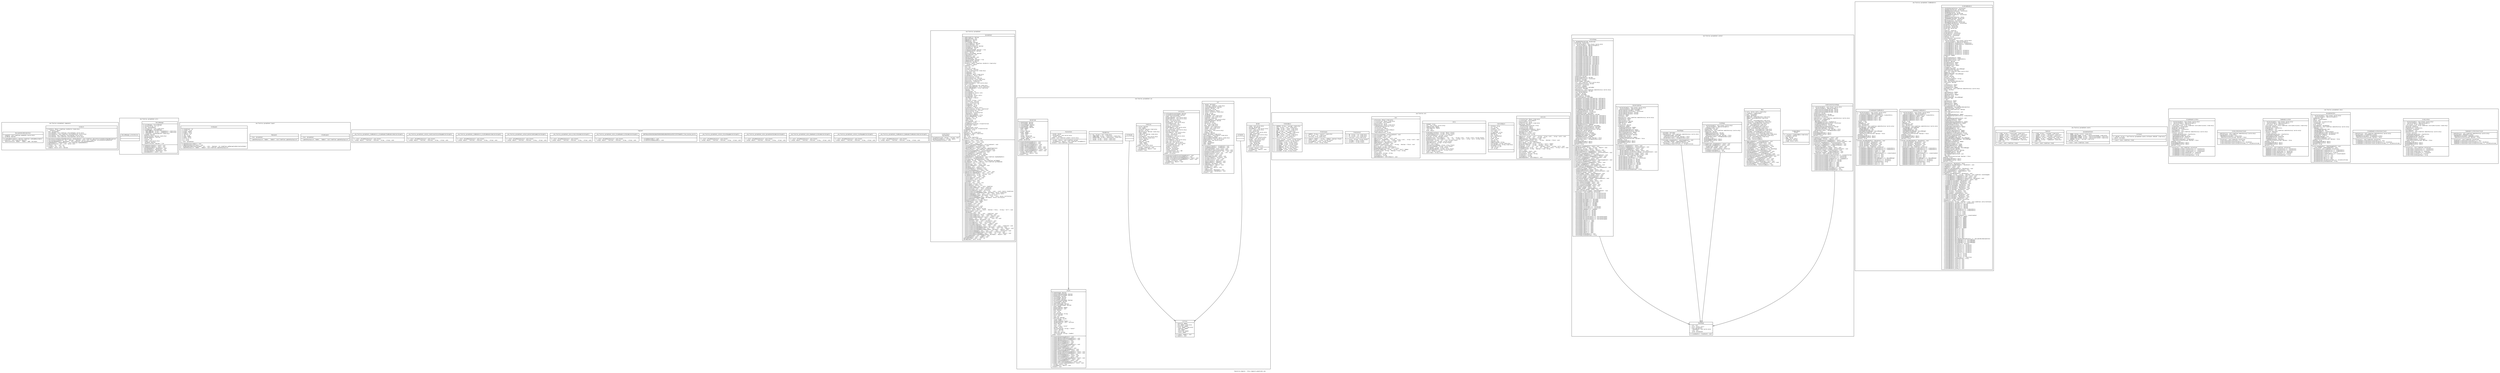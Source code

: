 digraph G {
  fontname="Bitstream Vera Sans Mono";  
  fontsize=8;  
  ranksep=2;  
  ratio=auto;  
  graph[  
    rankdir= "TB",    
    splines= true,    
    overlap= false    
  ];  
  node[  
    fontname="Bitstream Vera Sans Mono",    
    fontsize=8,    
    shape="record"    
  ];  
  edge[  
    fontname="Bitstream Vera Sans Mono",    
    fontsize=8,    
    arrowhead="empty"    
  ];  
  subgraph clusterP0{  
    42 [label="{GridList|# skinParts: Object \{redefines skinParts\} \{read-only\}\l$ - _skinParts: Object\l+ host: Spreadsheet\l+ selectedIndex: void \{redefines selectedIndex\} \{write-only\}\l+ selectedIndices: void \{redefines selectedIndices\} \{write-only\}\l+ selectedItem: void \{redefines selectedItem\} \{write-only\}\l+ selectedItems: void \{redefines selectedItems\} \{write-only\}\l|# adjustSelectionAndCaretUponNavigation(: KeyboardEvent): void \{redefines adjustSelectionAndCaretUponNavigation\}\l# calculateSelectedIndices(: int, : Boolean, : Boolean): Vector.\<int\> \{redefines calculateSelectedIndices\}\l# item_mouseDownHandler(: MouseEvent): void \{redefines item_mouseDownHandler\}\l# keyDownHandler(: KeyboardEvent): void \{redefines keyDownHandler\}\l# populateInterval(: int, : int): Vector.\<int\>\l# sortAsc(: int, : int): int\l# sortDesc(: int, : int): int\l- isEmpty(: Vector.\<int\>): Boolean\l}"];    
    19 [label="{ResizableRichEditableText|+ maxWidth: void \{redefines maxWidth\} \{write-only\}\l+ wordWrap: Boolean\l|# canSkipMeasurement(): Boolean \{redefines canSkipMeasurement\}\l# measure(): void \{redefines measure\}\l- measureTextSize(: Number, : Number = NaN): Rectangle\l}"];    
    label="com.flextras.spreadsheet.components";    
  }  
  subgraph clusterP1{  
    55 [label="{ResizeManager|# cursorManager: ICursorManager\l# resizeCursorID: int = 0\l# root: DisplayObject\l# stretchCursor: Class \{read-only\}\l# systemManager: ISystemManager\l$ + HIDE_HANDLERS: String = \"hideHandlers\" \{read-only\}\l$ + SHOW_HANDLERS: String = \"showHandlers\" \{read-only\}\l$ + dispatcher: EventDispatcher \{read-only\}\l+ autoHide: Boolean\l+ handlersVisible: Boolean \{read-only\}\l+ mouseMoveHandler: Function\l+ offset: Point\l+ rotation: int\l+ target: void \{write-only\}\l- _autoHide: Boolean\l- _handlersVisible: Boolean = true\l|# hideHandlersHandler(: Event): void\l# showHandlersHandler(: Event): void\l+ mouseDownHandler(: MouseEvent): void\l+ mouseOutHandler(: MouseEvent): void\l+ mouseOverHandler(: MouseEvent): void\l+ mouseUpHandler(: Event): void\l}"];    
    36 [label="{ResizeManager_stretchCursor||}"];    
    label="com.flextras.spreadsheet.utils";    
  }  
  subgraph clusterP2{  
    57 [label="{ColumnLayout|+ host: Spreadsheet\l|+ updateDisplayList(: Number, : Number): void \{redefines updateDisplayList\}\l}"];    
    35 [label="{RowLayout|+ host: Spreadsheet\l|+ updateDisplayList(: Number, : Number): void \{redefines updateDisplayList\}\l}"];    
    26 [label="{GridLayout|# columnCount: int\l# columns: Array\l# height: Number\l# heights: Array\l# rowCount: int\l# rows: Array\l# width: Number\l# widths: Array\l# xs: Array\l# ys: Array\l+ host: Spreadsheet\l|# updateDisplayListReal(): void\l# updateDisplayListVirtual(): void\l+ getNavigationDestinationIndex(: int, : uint, : Boolean): int \{redefines getNavigationDestinationIndex\}\l+ updateDisplayList(: Number, : Number): void \{redefines updateDisplayList\}\l}"];    
    label="com.flextras.spreadsheet.layout";    
  }  
  subgraph clusterP3{  
    46 [label="{_com_flextras_spreadsheet_itemRenderers_RowHeaderItemRendererWatcherSetupUtil||$ + init(: IFlexModuleFactory): void \{final\}\l+ setup(: Object, : Function, : Function, : Array, : Array): void\l}"];    
    34 [label="{_com_flextras_spreadsheet_context_SizePopupWatcherSetupUtil||$ + init(: IFlexModuleFactory): void \{final\}\l+ setup(: Object, : Function, : Function, : Array, : Array): void\l}"];    
    28 [label="{_com_flextras_spreadsheet_skins_RowHeaderListSkinWatcherSetupUtil||$ + init(: IFlexModuleFactory): void \{final\}\l+ setup(: Object, : Function, : Function, : Array, : Array): void\l}"];    
    23 [label="{_com_flextras_spreadsheet_skins_SpreadsheetSkinWatcherSetupUtil||$ + init(: IFlexModuleFactory): void \{final\}\l+ setup(: Object, : Function, : Function, : Array, : Array): void\l}"];    
    18 [label="{_com_flextras_spreadsheet_context_StylesPopupWatcherSetupUtil||$ + init(: IFlexModuleFactory): void \{final\}\l+ setup(: Object, : Function, : Function, : Array, : Array): void\l}"];    
    17 [label="{_884f96a2e2963b19bcb8adfb49d5d30d81e0bb450918ce0f83715f0ff8a60d74_flash_display_Sprite||+ allowDomainInRSL(): void\l+ allowInsecureDomainInRSL(): void\l}"];    
    13 [label="{_com_flextras_spreadsheet_skins_ColumnHeaderListSkinWatcherSetupUtil||$ + init(: IFlexModuleFactory): void \{final\}\l+ setup(: Object, : Function, : Function, : Array, : Array): void\l}"];    
    12 [label="{_com_flextras_spreadsheet_skins_GridListSkinWatcherSetupUtil||$ + init(: IFlexModuleFactory): void \{final\}\l+ setup(: Object, : Function, : Function, : Array, : Array): void\l}"];    
    11 [label="{_com_flextras_spreadsheet_context_BorderSideViewWatcherSetupUtil||$ + init(: IFlexModuleFactory): void \{final\}\l+ setup(: Object, : Function, : Function, : Array, : Array): void\l}"];    
    9 [label="{_com_flextras_spreadsheet_itemRenderers_GridItemRendererWatcherSetupUtil||$ + init(: IFlexModuleFactory): void \{final\}\l+ setup(: Object, : Function, : Function, : Array, : Array): void\l}"];    
    8 [label="{_com_flextras_spreadsheet_context_ConditionalStylesPopupWatcherSetupUtil||$ + init(: IFlexModuleFactory): void \{final\}\l+ setup(: Object, : Function, : Function, : Array, : Array): void\l}"];    
    5 [label="{_com_flextras_spreadsheet_itemRenderers_ColumnHeaderItemRendererWatcherSetupUtil||$ + init(: IFlexModuleFactory): void \{final\}\l+ setup(: Object, : Function, : Function, : Array, : Array): void\l}"];    
    label="TopLevel";    
  }  
  subgraph clusterP4{  
    44 [label="{Spreadsheet|# addColumnDirty: Boolean\l# addColumnIndex: uint\l# addRowDirty: Boolean\l# addRowIndex: uint\l# cellsChanged: Boolean\l# clearColumnDirty: Boolean\l# clearColumnIndex: uint\l# clearExpressionsDirty: Boolean\l# clearRowDirty: Boolean\l# clearRowIndex: uint\l# columnCountChanged: Boolean = true\l# columnRemovedirty: Boolean\l# doSort: Boolean\l# expressionsChanged: Boolean\l# oldColumnCount: uint\l# oldRowCount: uint\l# removeColumnIndex: uint\l# removeRowIndex: uint\l# rowCountChanged: Boolean = true\l# rowRemovedirty: Boolean\l# shiftActive: Boolean\l# skinParts: Object \{redefines skinParts\} \{read-only\}\l$ - _skinParts: Object\l$ idCounter: uint\l+ calc: Calc\l+ cellField: String\l+ cellFunction: Function\l+ cells: ArrayCollection \{read-only\}\l+ columnCount: uint\l+ columnHeader: List\l+ ctrlObjects: Object \{read-only\}\l+ disabledCells: Vector.\<Cell\>\l+ expressionField: String\l+ expressionFunction: Function\l+ expressionTree: Array \{read-only\}\l+ expressions: ArrayCollection\l+ globalStyles: CellStyles\l+ globalStylesObject: void \{write-only\}\l+ grid: GridList\l+ id: String \{redefines id\} \{read-only\}\l+ preferredColumnWidths: Array \{read-only\}\l+ preferredRowHeights: Array \{read-only\}\l+ rowCount: uint\l+ rowHeader: List\l+ selectedIndex: int\l+ selectedIndices: Vector.\<int\>\l+ selectedItem: Cell\l+ selectedItems: Vector.\<Cell\>\l+ startRowIndex: uint\l- _3181382grid: GridList\l- _calc: Calc\l- _cellField: String = \"cell\"\l- _cellFunction: Function\l- _cells: ArrayCollection\l- _columnCount: uint = 10\l- _columnWidths: Array\l- _ctrlObjects: Object\l- _disabledCells: Vector.\<Cell\>\l- _expressionField: String = \"expression\"\l- _expressionFunction: Function\l- _expressionTree: Array\l- _expressions: ArrayCollection\l- _indexedCells: Object\l- _preferredColumnWidths: Array\l- _preferredRowHeights: Array\l- _rowCount: uint = 10\l- _rowHeights: Array\l- _spans: Array\l- _startRowIndex: uint = 1\l- _uniqueCells: Array\l- columnWidthsCollection: ArrayCollection\l- elementIndex: Object\l- ids: Array\l- oldExpressions: Array\l- rowHeightsCollection: ArrayCollection\lcolumnWidths: Array\lcolumns: Array\lglobalCell: Cell \{read-only\}\lindexedCells: Object \{read-only\}\lrowHeights: Array\lrows: Array\lspans: Array \{read-only\}\luniqueCells: Array \{read-only\}\l|# addCell(: uint, : uint): void\l# addColumn(: uint, : uint): void\l# addRow(: uint, : uint): void\l# cells_collectionChangeHandler(: CollectionEvent): void\l# clearColumnHandler(: ColumnEvent): void\l# clearRowHandler(: RowEvent): void\l# commitProperties(): void \{redefines commitProperties\}\l# createChildren(): void \{redefines createChildren\}\l# expressionsChangeHandler(: CollectionEvent): void\l# insertColumnHandler(: ColumnEvent): void\l# insertRowHandler(: RowEvent): void\l# isColumnIndexInvalid(: uint): Boolean\l# isRowIndexInvalid(: uint): Boolean\l# keyDownHandler(: KeyboardEvent): void \{redefines keyDownHandler\}\l# onCalcError(: SpreadsheetEvent): void\l# onCalcWarning(: SpreadsheetEvent): void\l# partAdded(: String, : Object): void \{redefines partAdded\}\l# partRemoved(: String, : Object): void \{redefines partRemoved\}\l# removeCell(: uint, : uint): void\l# removeColumn(: uint, : uint): void\l# removeColumnHandler(: ColumnEvent): void\l# removeRow(: uint, : uint): void\l# removeRowHandler(: RowEvent): void\l# resizeCellHandler(: CellEvent): void\l# selectionChangedHandler(: Event): void\l# updatePreferredColumnWidths(: uint, : int): void\l# updatePreferredRowHeights(: uint, : int): void\l+ assignExpression(: String, : String): void\l+ assignExpressions(: Array): void\l+ clearCellAt(: uint, : uint): void\l+ clearCellByPoint(: Point): void\l+ clearColumnAt(: uint): void\l+ clearExpressions(): void\l+ clearRowAt(: uint): void\l+ getCellAt(: uint, : uint): Cell\l+ getCellById(: String): Cell\l+ getCellByPoint(: Point): Cell\l+ getCellConditionAt(: uint, : uint): Condition\l+ getCellConditionByPoint(: Point): Condition\l+ getCellStylesAt(: uint, : uint): CellStyles\l+ getCellStylesByPoint(: Point): CellStyles\l+ getCellsConditionsInRangeAt(: uint, : uint, : uint, : uint): Vector.\<Condition\>\l+ getCellsConditionsInRangeByRectange(: Rectangle): Vector.\<Condition\>\l+ getCellsInRangeAt(: uint, : uint, : uint, : uint): Vector.\<Cell\>\l+ getCellsInRangeByRectange(: Rectangle): Vector.\<Cell\>\l+ getCellsStylesInRangeAt(: uint, : uint, : uint, : uint): Vector.\<CellStyles\>\l+ getCellsStylesInRangeByRectange(: Rectangle): Vector.\<CellStyles\>\l+ getColumnWidthAt(: uint): Number\l+ getExpressionObject(: String): Object\l+ getRowHeightAt(: uint): Number\l+ insertColumnAt(: uint): void\l+ insertRowAt(: uint): void\l+ invalidateCells(): void\l+ invalidateExpressions(): void\l+ itemToCell(: Object): String\l+ itemToExpression(: Object): String\l+ moveCells(: Vector.\<Cell\>, : Point, : Boolean = false, : String = \"all\"): void\l+ removeColumnAt(: uint): void\l+ removeRowAt(: uint): void\l+ setCellConditionAt(: uint, : uint, : Condition): void\l+ setCellConditionByPoint(: Point, : Condition): void\l+ setCellConditionObjectAt(: uint, : uint, : Object): void\l+ setCellConditionObjectByPoint(: Point, : Object): void\l+ setCellSpanAt(: uint, : uint, : uint = 0, : uint = 0): void\l+ setCellSpanByRectangle(: Rectangle): void\l+ setCellStylesAt(: uint, : uint, : CellStyles): void\l+ setCellStylesByPoint(: Point, : CellStyles): void\l+ setCellStylesObjectAt(: uint, : uint, : Object): void\l+ setCellStylesObjectByPoint(: Point, : Object): void\l+ setCellsConditionsInRangeAt(: uint, : uint, : uint, : uint, : Condition): void\l+ setCellsConditionsInRangeByRectangle(: Rectangle, : Condition): void\l+ setCellsConditionsInRangeObjectAt(: uint, : uint, : int, : int, : Object): void\l+ setCellsConditionsInRangeObjectByRectangle(: Rectangle, : Object): void\l+ setCellsStylesInRangeAt(: uint, : uint, : uint, : uint, : CellStyles): void\l+ setCellsStylesInRangeByRectangle(: Rectangle, : CellStyles): void\l+ setCellsStylesObjectInRangeAt(: uint, : uint, : int, : int, : Object): void\l+ setCellsStylesObjectInRangeByRectangle(: Rectangle, : Object): void\l+ setColumnWidthAt(: uint, : Number): void\l+ setRowHeightAt(: uint, : Number): void\lgetElementIndex(: uint, : int): int\lgetIdByIndex(: uint): String\l}"];    
    0 [label="{\<\<interface\>\>\nISpreadsheet|assignExpression(: String, : String): void\lgetExpressionObject(: String): Object\linvalidateExpressions(): void\l}"];    
    label="com.flextras.spreadsheet";    
  }  
  subgraph clusterP5{  
    54 [label="{Border|+ alpha: void \{write-only\}\l+ bottom: BorderSide\l+ bottomObject: void \{write-only\}\l+ color: void \{write-only\}\l+ left: BorderSide\l+ leftObject: void \{write-only\}\l+ right: BorderSide\l+ rightObject: void \{write-only\}\l+ top: BorderSide\l+ topObject: void \{write-only\}\l+ visible: void \{write-only\}\l+ weight: void \{write-only\}\l- _bottom: BorderSide\l- _left: BorderSide\l- _right: BorderSide\l- _top: BorderSide\lglobal: void \{write-only\}\l|+ assign(: Border): void\l+ assignObject(: Object): void\lrelease(): void\l}"];    
    41 [label="{CellHeight||}"];    
    39 [label="{Cell|# _bounds: Rectangle\l# _condition: Condition \{read-only\}\l# _contextMenuEnabled: Boolean\l# _enabled: Boolean = true\l# _expression: String\l# _expressionObject: Object\l# _styles: CellStyles \{read-only\}\l# _value: String\l# _wordWrap: Boolean\l+ columnIndex: uint \{read-only\}\l+ columnSpan: uint \{read-only\}\l+ condition: Condition\l+ conditionObject: void \{write-only\}\l+ contextMenuEnabled: Boolean\l+ enabled: Boolean\l+ expression: String\l+ id: String \{read-only\}\l+ menu: Menu \{read-only\}\l+ rowIndex: uint \{read-only\}\l+ rowSpan: uint \{read-only\}\l+ styles: CellStyles\l+ stylesObject: void \{write-only\}\l+ value: String\l+ wordWrap: Boolean\lbounds: Rectangle \{read-only\}\lcontrolObject: ControlObject \{read-only\}\lexpressionObject: Object\lexpressionObjectByOldID: Object \{read-only\}\lglobalCondition: void \{write-only\}\lglobalStyles: void \{write-only\}\lheight: Number\lowner: Spreadsheet\lwidth: Number\l|# columnInsertHandler(: ColumnEvent): void\l# columnRemoveHandler(: ColumnEvent): void\l# conditionChanged(: Event = null): void\l# controlObject_expressionChanged(: Event): void\l# moveExpressionHorizontally(: int, : int): void\l# moveExpressionVertically(: int, : int): void\l# moveHorizontally(: uint): void\l# moveVertically(: uint): void\l# removeTemporaryOldID(: Event): void\l# resizeCellHandler(: CellEvent): void\l# resizeHorizontally(: uint): void\l# resizeVertically(: uint): void\l# rowInsertHandler(: RowEvent): void\l# rowRemoveHandler(: RowEvent): void\l# setBounds(: Rectangle): void\l# setBoundsObject(: Object): void\l+ assign(: Cell): void\l+ assignObject(: Object): void\l+ clear(): void\l+ readExternal(: IDataInput): void\l+ writeExternal(: IDataOutput): void\lrelease(): void\l}"];    
    38 [label="{CellStyles|# cellGradientLevelChanged: Boolean\l# rollOutDurationChanged: Boolean\l+ alpha: void \{write-only\}\l+ backgroundAlpha: void \{write-only\}\l+ backgroundColor: void \{write-only\}\l+ bold: void \{write-only\}\l+ border: void \{write-only\}\l+ borderObject: void \{write-only\}\l+ cellGradientLevel: int\l+ color: void \{write-only\}\l+ disabled: StylesState\l+ disabledObject: void \{write-only\}\l+ font: void \{write-only\}\l+ horizontalAlign: void \{write-only\}\l+ hovered: StylesState\l+ hoveredObject: void \{write-only\}\l+ italic: void \{write-only\}\l+ normal: StylesState\l+ normalObject: void \{write-only\}\l+ rollOutDuration: int\l+ selected: StylesState\l+ selectedObject: void \{write-only\}\l+ size: void \{write-only\}\l+ underline: void \{write-only\}\l+ verticalAlign: void \{write-only\}\l- _cellGradientLevel: int = 50\l- _disabled: StylesState\l- _global: CellStyles\l- _hovered: StylesState\l- _normal: StylesState\l- _rollOutDuration: int = 500\l- _selected: StylesState\lglobal: CellStyles\l|# dispatchCellGradientLevelChangedEvent(): void\l# dispatchRollOutDurationChangedEvent(): void\l# global_cellGradientLevelChangedHandler(: Event): void\l# global_rollOutDurationChangedHandler(: Event): void\l+ assign(: CellStyles): void\l+ assignObject(: Object): void\lrelease(): void\l}"];    
    33 [label="{Condition|+ active: Boolean\l+ left: Number\l+ leftValid: Boolean \{read-only\}\l+ operator: String\l+ operatorValid: Boolean \{read-only\}\l+ right: Number\l+ rightValid: Boolean \{read-only\}\l+ styles: Styles\l+ stylesObject: void \{write-only\}\l+ valid: Boolean \{read-only\}\l- _active: Boolean\l- _left: Number\l- _operator: String\l- _right: Number\l- _styles: Styles\lglobal: void \{write-only\}\l|+ assign(: Condition): void\l+ assignObject(: Object): void\lrelease(): void\l}"];    
    32 [label="{StylesState|+ border: Border\l+ borderObject: void \{write-only\}\l- _border: Border\lglobal: void \{redefines global\} \{write-only\}\l|+ assign(: Styles): void \{redefines assign\}\l+ assignObject(: Object): void \{redefines assignObject\}\lrelease(): void \{redefines release\}\l}"];    
    31 [label="{Styles|# alphaChanged: Boolean\l# backgroundAlphaChanged: Boolean\l# backgroundColorChanged: Boolean\l# boldChanged: Boolean\l# colorChanged: Boolean\l# fontChanged: Boolean\l# horizontalAlignChanged: Boolean\l# italicChanged: Boolean\l# sizeChanged: Boolean\l# underlineChanged: Boolean\l# verticalAlignChanged: Boolean\l+ alpha: Number\l+ backgroundAlpha: Number\l+ backgroundColor: uint\l+ bold: Boolean\l+ color: uint\l+ font: String\l+ horizontalAlign: String\l+ italic: Boolean\l+ size: uint\l+ underline: Boolean\l+ verticalAlign: String\l- _alpha: Number = 1\l- _backgroundAlpha: Number = 1\l- _backgroundColor: uint = 16777215\l- _bold: Boolean\l- _color: uint\l- _font: String = \"arial\"\l- _global: Styles\l- _horizontalAlign: String = \"center\"\l- _italic: Boolean\l- _size: uint = 14\l- _underline: Boolean\l- _verticalAlign: String = \"middle\"\lglobal: Styles\l|# dispatchAlphaChangedEvent(): void\l# dispatchBackgroundAlphaChangedEvent(): void\l# dispatchBackgroundColorChangedEvent(): void\l# dispatchBoldChangedEvent(): void\l# dispatchColorChangedEvent(): void\l# dispatchFontChangedEvent(): void\l# dispatchHorizontalAlignChangedEvent(): void\l# dispatchItalicChangedEvent(): void\l# dispatchSizeChangedEvent(): void\l# dispatchUnderlineChangedEvent(): void\l# dispatchVerticalAlignChangedEvent(): void\l# global_alphaChangedHandler(: Event): void\l# global_backgroundAlphaChangedHandler(: Event): void\l# global_backgroundColorChangedHandler(: Event): void\l# global_boldChangedHandler(: Event): void\l# global_colorChangedHandler(: Event): void\l# global_fontChangedHandler(: Event): void\l# global_horizontalAlignChangedHandler(: Event): void\l# global_italicChangedHandler(: Event): void\l# global_sizeChangedHandler(: Event): void\l# global_underlineChangedHandler(: Event): void\l# global_verticalAlignChangedHandler(: Event): void\l+ assign(: Styles): void\l+ assignObject(: Object): void\lrelease(): void\l}"];    
    22 [label="{MoveOptions|$ + ALL: String = \"all\" \{read-only\}\l$ + CONDITIONS: String = \"conditions\" \{read-only\}\l$ + EXPRESSIONS: String = \"expressions\" \{read-only\}\l$ + STYLES: String = \"styles\" \{read-only\}\l$ + VALUES: String = \"values\" \{read-only\}\l|}"];    
    15 [label="{CellWidth||}"];    
    14 [label="{CellSize|+ measured: Number\l+ min: Number \{read-only\}\l+ preferred: Number\l+ value: Number \{read-only\}\l- _measured: Number\l- _min: Number\l- _preferred: Number\l- _value: Number\l|# setMin(: Number): void\l# update(): void\l}"];    
    7 [label="{BorderSide|# alphaChanged: Boolean\l# colorChanged: Boolean\l# visibleChanged: Boolean\l# visibleWeight: Number\l# weightChanged: Boolean\l+ alpha: Number\l+ color: uint\l+ visible: Boolean\l+ weight: Number\l- _alpha: Number = 1\l- _color: uint\l- _global: BorderSide\l- _visible: Boolean = true\l- _weight: Number = 1\lglobal: BorderSide\l|# dispatchAlphaChangedEvent(): void\l# dispatchColorChangedEvent(): void\l# dispatchVisibleChangedEvent(): void\l# dispatchWeightChangedEvent(): void\l# global_alphaChangedHandler(: Event): void\l# global_colorChangedHandler(: Event): void\l# global_visibleChangedHandler(: Event): void\l# global_weightChangedHandler(: Event): void\l+ assign(: BorderSide): void\l+ assignObject(: Object): void\lrelease(): void\l}"];    
    label="com.flextras.spreadsheet.vos";    
  }  
  subgraph clusterP6{  
    60 [label="{CalcLite|+ ctrlCollection: Object \{read-only\}\l+ currentTarget: ControlObject\l+ expressionTree: Array\l+ gridCollection: Object \{read-only\}\l+ ignoreCase: Boolean\l- _1318556074expressionTree: Array\l- _ctrlCollection: Object\l- _gridCollection: Object\l- currentDependantsTreeObject: Object\l- currentOriginator: ControlObject\l- dependantsTree: Object\l- operandError: String = null\l- repairedExpression: String\l|+ addControl(: String, : null, : String, : Array = null, : Array = null): void\l+ addObject(: String, : null, : String): void\l+ addSpreadsheet(: ISpreadsheet): void\l+ assignControlExpression(: null, : String, : Boolean = false): void\l+ getCtrl(: null): ControlObject\l+ getCtrlById(: String): ControlObject\l+ getValueFromOperand(: String, : String = \"zero\"): Number\l+ moveField(: String, : String, : Boolean = false): void\l+ moveRange(: Array, : int, : int, : Boolean = false, : String = null): void\l+ moveRangeValues(: Array, : int, : int, : Boolean = false, : String = null): void\l+ solveExpression(: String, : Boolean = true): String\l- init(): void\l- onCtrlChanged(: Event): void\l- onCtrlFocus(: Event): void\l- solveFormula(: String): String\l- solveParen(): String\l- solveSimple(): String\l- updateDependent(: ControlObject): void\l}"];    
    58 [label="{ControlObject|+ children: Array\l+ col: String\l+ colIndex: int\l+ collection: null\l+ ctrl: Object\l+ ctrlOperands: Array\l+ dependants: Array\l+ exp: String\l+ grid: ISpreadsheet\l+ id: String\l+ oldID: String\l+ row: String\l+ rowIndex: int\l+ temporaryOldID: String\l+ toolTipLabel: String \{read-only\}\l+ toolTipLabelTree: String \{read-only\}\l+ valueProp: String\l- _exp: String = \"\"\l- _id: String\l|}"];    
    52 [label="{Utils|$ + alphabet: Array\l$ + calc: void \{final\} \{write-only\}\l$ + rgxNotAllowed: RegExp\l$ + rxValidOperand: RegExp\l$ - _calc: Calc\l$ - orepl: Object\l|$ + breakComparisonInput(: String): Object \{final\}\l$ + checkValidExpression(: String): String \{final\}\l$ + gridFieldToIndexes(: String): Array \{final\}\l$ + isString(: String): Boolean \{final\}\l$ + moveExpression(: ControlObject, : int, : int, : String = null, : Array = null): String \{final\}\l$ + moveExpression2(: ControlObject, : int, : int, : String = null, : Array = null): String \{final\}\l$ + moveFieldId(: String, : int, : int): String \{final\}\l$ + repairExpression(: String): String \{final\}\l$ + repairOperators(: String): String \{final\}\l$ + repl(): void \{final\}\l$ + resolveCollectionRange(: Array): Array \{final\}\l$ + resolveFieldsRange(: String): Array \{final\}\l$ + resolveRange(: Array): Array \{final\}\l$ + resolveWildCardRange(: String): Array \{final\}\l$ + stripStringQuotes(: String): String \{final\}\l$ - frepl(): String \{final\}\l$ - useFirstOp(): String \{final\}\l}"];    
    49 [label="{Calc|+ collections: Object \{read-only\}\l+ ctrlCollection: Object \{read-only\}\l+ currentTarget: ControlObject\l+ expressionTree: Array\l+ gridCollection: Object \{read-only\}\l- _1318556074expressionTree: Array\l- _collections: Object\l- _ctrlCollection: Object\l- _currentOriginator: ControlObject\l- _gridCollection: Object\l- _repairedExpression: String\l|# onCollectionChange(: CollectionEvent): void\l# onCtrlChanged(: Event): void\l# onCtrlFocus(: Event): void\l+ addCollection(: String, : null): void\l+ addControl(: UIComponent, : String, : Array = null, : Array = null): void\l+ addObject(: String, : null, : String): void\l+ addSpreadsheet(: ISpreadsheet): void\l+ addTextInput(: TextInput): void\l+ assignControlExpression(: null, : String, : Boolean = false): void\l+ getCtrl(: null): ControlObject\l+ getCtrlById(: String): ControlObject\l+ getDependantsOfCollection(: null): Array\l+ getValueFromOperand(: String, : String = \"zero\"): Number\l+ solveExpression(: String, : Boolean = true): String\l- init(): void\l- solveFormula(: String): String\l- solveParen(): String\l- solveSimple(): String\l- updateDependent(: ControlObject): void\l}"];    
    45 [label="{FormulaConst|$ + NA: String = \"na\" \{read-only\}\l$ + PI: String = \"pi\" \{read-only\}\l$ + functions: Array \{read-only\}\l|$ + solve(: String): String \{final\}\l$ + solveNA(): String \{final\}\l$ + solvePI(): String \{final\}\l}"];    
    20 [label="{FormulaLogic|$ + COUNTIF: String = \"countif\" \{read-only\}\l$ + IF: String = \"if\" \{read-only\}\l$ + functions: Array \{read-only\}\l|$ + compare(: Number, : String, : Number): Boolean \{final\}\l$ + solve(: String, : Array): String \{final\}\l$ + solveCOUNTIF(: Array): String \{final\}\l$ + solveIF(: Array): String \{final\}\l}"];    
    10 [label="{FormulaBasic|$ + AVERAGE: String = \"average\" \{read-only\}\l$ + CEIL: String = \"ceil\" \{read-only\}\l$ + COUNT: String = \"count\" \{read-only\}\l$ + FLOOR: String = \"floor\" \{read-only\}\l$ + MAX: String = \"max\" \{read-only\}\l$ + MEDIAN: String = \"median\" \{read-only\}\l$ + MIN: String = \"min\" \{read-only\}\l$ + ROUND: String = \"round\" \{read-only\}\l$ + SUM: String = \"sum\" \{read-only\}\l$ + functions: Array \{read-only\}\l|$ + solve(: String, : Array): String \{final\}\l$ + solveAVERAGE(: Array): String \{final\}\l$ + solveCEIL(: Array): String \{final\}\l$ + solveCOUNT(: Array): String \{final\}\l$ + solveFLOOR(: Array): String \{final\}\l$ + solveMAX(: Array): String \{final\}\l$ + solveMEDIAN(: Array): String \{final\}\l$ + solveMIN(: Array): String \{final\}\l$ + solveROUND(: Array): String \{final\}\l$ + solveSUM(: Array): String \{final\}\l}"];    
    label="com.flextras.calc";    
  }  
  subgraph clusterP7{  
    51 [label="{ConditionalStylesPopup|$ + watcherSetupUtil: void \{final\} \{write-only\}\l$ - _watcherSetupUtil: IWatcherSetupUtil2\l+ _ConditionalStylesPopup_HGroup1: HGroup\l+ _ConditionalStylesPopup_HGroup2: HGroup\l+ _ConditionalStylesPopup_HGroup3: HGroup\l+ alphaStyle: HSlider\l+ backgroundAlphaStyle: HSlider\l+ backgroundColorStyle: ColorPicker\l+ colorStyle: ColorPicker\l+ moduleFactory: void \{redefines moduleFactory\} \{write-only\}\l+ operatorList: DropDownList\l+ rightInput: TextInput\l- _100574366operatorList: DropDownList\l- _1175598044backgroundColorStyle: ColorPicker\l- _1223907597alphaStyle: HSlider\l- _1278616590colorStyle: ColorPicker\l- _1326926143backgroundAlphaStyle: HSlider\l- _1408133362rightInput: TextInput\l- __moduleFactoryInitialized: Boolean = false\l- _documentDescriptor_: UIComponentDescriptor\l_bindings: Array\l_bindingsBeginWithWord: Object\l_bindingsByDestination: Object\l_watchers: Array\l|# alphaStyle_changeHandler(: Event): void\l# applyChanges(: String, : Object): void\l# backgroundAlphaStyle_changeHandler(: Event): void\l# backgroundColorStyle_changeHandler(: ColorPickerEvent): void\l# colorStyle_changeHandler(: ColorPickerEvent): void\l# operatorList_changeHandler(: IndexChangeEvent): void\l# rightInput_changeHandler(: TextOperationEvent): void\l+ __alphaStyle_change(: Event): void\l+ __backgroundAlphaStyle_change(: Event): void\l+ __backgroundColorStyle_change(: ColorPickerEvent): void\l+ __colorStyle_change(: ColorPickerEvent): void\l+ __operatorList_change(: IndexChangeEvent): void\l+ __rightInput_change(: TextOperationEvent): void\l+ initialize(): void \{redefines initialize\}\l- _ConditionalStylesPopup_ArrayCollection1_c(): ArrayCollection\l- _ConditionalStylesPopup_ColorPicker1_i(): ColorPicker\l- _ConditionalStylesPopup_ColorPicker2_i(): ColorPicker\l- _ConditionalStylesPopup_DropDownList1_i(): DropDownList\l- _ConditionalStylesPopup_HSlider1_i(): HSlider\l- _ConditionalStylesPopup_HSlider2_i(): HSlider\l- _ConditionalStylesPopup_Label1_c(): Label\l- _ConditionalStylesPopup_Label2_c(): Label\l- _ConditionalStylesPopup_Label3_c(): Label\l- _ConditionalStylesPopup_Label4_c(): Label\l- _ConditionalStylesPopup_TextInput1_i(): TextInput\l- _ConditionalStylesPopup_bindingExprs(): void\l- _ConditionalStylesPopup_bindingsSetup(): Array\l}"];    
    40 [label="{ClipboardData\n\{final\}|$ + instance: ClipboardData \{read-only\}\l+ allowPaste: Boolean\l+ copy: Boolean\l+ range: Vector.\<Cell\>\l- _allowPaste: Boolean\l- _range: Vector.\<Cell\>\l|}"];    
    30 [label="{Menu|# cells: Vector.\<Cell\> \{read-only\}\l# clipboard: ClipboardData\l# menu: ContextMenu\l# popup: BasePopup\l+ addColumn: ContextMenuItem \{read-only\}\l+ addRow: ContextMenuItem \{read-only\}\l+ cell: Cell\l+ clearCell: ContextMenuItem \{read-only\}\l+ clearColumn: ContextMenuItem \{read-only\}\l+ clearRow: ContextMenuItem \{read-only\}\l+ copy: ContextMenuItem \{read-only\}\l+ cut: ContextMenuItem \{read-only\}\l+ disable: ContextMenuItem \{read-only\}\l+ paste: ContextMenuItem \{read-only\}\l+ pasteSpecial: ContextMenuItem \{read-only\}\l+ removeColumn: ContextMenuItem \{read-only\}\l+ removeRow: ContextMenuItem \{read-only\}\l+ setCellStyles: ContextMenuItem \{read-only\}\l+ setConditionalStyles: ContextMenuItem \{read-only\}\l+ setGlobalStyles: ContextMenuItem \{read-only\}\l+ setSize: ContextMenuItem \{read-only\}\l+ target: InteractiveObject\l- _target: InteractiveObject\l|# addColumnHandler(: ContextMenuEvent): void\l# addRowHandler(: ContextMenuEvent): void\l# allowPasteHandler(: Event = null): void\l# clearCellHandler(: ContextMenuEvent): void\l# clearColumnHandler(: ContextMenuEvent): void\l# clearRowHandler(: ContextMenuEvent): void\l# createPopup(: Class, : Boolean = true): BasePopup\l# disableHandler(: ContextMenuEvent): void\l# removeColumnHandler(: ContextMenuEvent): void\l# removeRowHandler(: ContextMenuEvent): void\l# setCellStylesHandler(: ContextMenuEvent): void\l# setConditionalStylesHandler(: ContextMenuEvent): void\l# setGlobalStylesHandler(: ContextMenuEvent): void\l# setSizeHandler(: ContextMenuEvent): void\l+ copyHandler(: ContextMenuEvent = null): void\l+ cutHandler(: ContextMenuEvent = null): void\l+ pasteHandler(: ContextMenuEvent = null): void\l+ pasteSpecialHandler(: ContextMenuEvent = null): void\l+ setContextMenu(: InteractiveObject): void\l+ unsetContextMenu(: InteractiveObject): void\l}"];    
    27 [label="{SizePopup|$ + watcherSetupUtil: void \{final\} \{write-only\}\l$ - _watcherSetupUtil: IWatcherSetupUtil2\l+ _SizePopup_Form1: Form\l+ heightSlider: HSlider\l+ moduleFactory: void \{redefines moduleFactory\} \{write-only\}\l+ widthSlider: HSlider\l- _1988077127widthSlider: HSlider\l- _2006990056heightSlider: HSlider\l- __moduleFactoryInitialized: Boolean = false\l- _documentDescriptor_: UIComponentDescriptor\l_bindings: Array\l_bindingsBeginWithWord: Object\l_bindingsByDestination: Object\l_watchers: Array\l|# heightSlider_changeHandler(: Event): void\l# widthSlider_changeHandler(: Event): void\l+ __heightSlider_change(: Event): void\l+ __widthSlider_change(: Event): void\l+ initialize(): void \{redefines initialize\}\l- _SizePopup_bindingExprs(): void\l- _SizePopup_bindingsSetup(): Array\l}"];    
    24 [label="{PastePopup|+ buttonBar: ButtonBar\l+ moduleFactory: void \{redefines moduleFactory\} \{write-only\}\l- _11548545buttonBar: ButtonBar\l- __moduleFactoryInitialized: Boolean = false\l- _documentDescriptor_: UIComponentDescriptor\l|# buttonBar_changeHandler(: IndexChangeEvent): void\l+ __buttonBar_change(: IndexChangeEvent): void\l+ initialize(): void \{redefines initialize\}\l- _PastePopup_ArrayCollection1_c(): ArrayCollection\l}"];    
    6 [label="{BorderSideView|$ + watcherSetupUtil: void \{final\} \{write-only\}\l$ - _watcherSetupUtil: IWatcherSetupUtil2\l+ _BorderSideView_CheckBox1: CheckBox\l+ _BorderSideView_ColorPicker1: ColorPicker\l+ _BorderSideView_HSlider1: HSlider\l+ _BorderSideView_HSlider2: HSlider\l+ alphaStyle: Number\l+ colorStyle: uint\l+ moduleFactory: void \{redefines moduleFactory\} \{write-only\}\l+ newAlphaStyle: Number\l+ newColorStyle: uint\l+ newVisibleStyle: Boolean\l+ newWeightStyle: Number\l+ side: String\l+ visibleStyle: Boolean\l+ weightStyle: Number\l- _1223907597alphaStyle: Number\l- _1278616590colorStyle: uint\l- _1724813223newWeightStyle: Number\l- _1833942497newVisibleStyle: Boolean\l- _2067117593weightStyle: Number\l- _2126127566newColorStyle: uint\l- _248204193visibleStyle: Boolean\l- _3530071side: String\l- _376396621newAlphaStyle: Number\l- __moduleFactoryInitialized: Boolean = false\l_bindings: Array\l_bindingsBeginWithWord: Object\l_bindingsByDestination: Object\l_watchers: Array\l|# alphaStyle_changeHandler(: Event): void\l# colorStyle_changeHandler(: ColorPickerEvent): void\l# visibleStyle_changeHandler(: Event): void\l# weightStyle_changeHandler(: Event): void\l+ ___BorderSideView_CheckBox1_change(: Event): void\l+ ___BorderSideView_ColorPicker1_change(: ColorPickerEvent): void\l+ ___BorderSideView_HSlider1_change(: Event): void\l+ ___BorderSideView_HSlider2_change(: Event): void\l+ initialize(): void \{redefines initialize\}\l- _BorderSideView_CheckBox1_i(): CheckBox\l- _BorderSideView_ColorPicker1_i(): ColorPicker\l- _BorderSideView_HGroup1_c(): HGroup\l- _BorderSideView_HGroup2_c(): HGroup\l- _BorderSideView_HGroup3_c(): HGroup\l- _BorderSideView_HSlider1_i(): HSlider\l- _BorderSideView_HSlider2_i(): HSlider\l- _BorderSideView_Label1_c(): Label\l- _BorderSideView_Label2_c(): Label\l- _BorderSideView_Label3_c(): Label\l- _BorderSideView_bindingsSetup(): Array\l}"];    
    3 [label="{StylesPopup|# _1824903075borderSide: BorderSide\l# borderSide: BorderSide\l$ + watcherSetupUtil: void \{final\} \{write-only\}\l$ - _watcherSetupUtil: IWatcherSetupUtil2\l+ _StylesPopup_HGroup1: HGroup\l+ _StylesPopup_HGroup2: HGroup\l+ _StylesPopup_HGroup3: HGroup\l+ _StylesPopup_HGroup4: HGroup\l+ _StylesPopup_HGroup5: HGroup\l+ _StylesPopup_HGroup6: HGroup\l+ _StylesPopup_HGroup7: HGroup\l+ _StylesPopup_HGroup8: HGroup\l+ _StylesPopup_SetProperty10: SetProperty\l+ _StylesPopup_SetProperty11: SetProperty\l+ _StylesPopup_SetProperty12: SetProperty\l+ _StylesPopup_SetProperty13: SetProperty\l+ _StylesPopup_SetProperty14: SetProperty\l+ _StylesPopup_SetProperty15: SetProperty\l+ _StylesPopup_SetProperty16: SetProperty\l+ _StylesPopup_SetProperty1: SetProperty\l+ _StylesPopup_SetProperty2: SetProperty\l+ _StylesPopup_SetProperty3: SetProperty\l+ _StylesPopup_SetProperty4: SetProperty\l+ _StylesPopup_SetProperty5: SetProperty\l+ _StylesPopup_SetProperty6: SetProperty\l+ _StylesPopup_SetProperty7: SetProperty\l+ _StylesPopup_SetProperty8: SetProperty\l+ _StylesPopup_SetProperty9: SetProperty\l+ alphaStyle: HSlider\l+ backgroundAlphaStyle: HSlider\l+ backgroundColorStyle: ColorPicker\l+ boldStyle: CheckBox\l+ borderSideBar: ButtonBar\l+ cell: void \{redefines cell\} \{write-only\}\l+ cellGradientLevelStyle: HSlider\l+ colorStyle: ColorPicker\l+ fontStyle: ComboBox\l+ horizontalAlignStyle: ButtonBar\l+ italicStyle: CheckBox\l+ moduleFactory: void \{redefines moduleFactory\} \{write-only\}\l+ rollOutDurationStyle: HSlider\l+ side: BorderSideView\l+ sizeStyle: HSlider\l+ stateBar: ButtonBar\l+ underlineStyle: CheckBox\l+ verticalAlignStyle: ButtonBar\l- _1015010410_StylesPopup_SetProperty9: SetProperty\l- _1015010411_StylesPopup_SetProperty8: SetProperty\l- _1015010412_StylesPopup_SetProperty7: SetProperty\l- _1015010413_StylesPopup_SetProperty6: SetProperty\l- _1015010414_StylesPopup_SetProperty5: SetProperty\l- _1015010415_StylesPopup_SetProperty4: SetProperty\l- _1015010416_StylesPopup_SetProperty3: SetProperty\l- _1015010417_StylesPopup_SetProperty2: SetProperty\l- _1015010418_StylesPopup_SetProperty1: SetProperty\l- _1175598044backgroundColorStyle: ColorPicker\l- _1223907597alphaStyle: HSlider\l- _1278616590colorStyle: ColorPicker\l- _1318169026stateBar: ButtonBar\l- _1326926143backgroundAlphaStyle: HSlider\l- _1400551832_StylesPopup_SetProperty16: SetProperty\l- _1400551833_StylesPopup_SetProperty15: SetProperty\l- _1400551834_StylesPopup_SetProperty14: SetProperty\l- _1400551835_StylesPopup_SetProperty13: SetProperty\l- _1400551836_StylesPopup_SetProperty12: SetProperty\l- _1400551837_StylesPopup_SetProperty11: SetProperty\l- _1400551838_StylesPopup_SetProperty10: SetProperty\l- _1550943582fontStyle: ComboBox\l- _1813060034verticalAlignStyle: ButtonBar\l- _1851702512horizontalAlignStyle: ButtonBar\l- _2058766740rollOutDurationStyle: HSlider\l- _2106774305cellGradientLevelStyle: HSlider\l- _3530071side: BorderSideView\l- _485697072sizeStyle: HSlider\l- _606589281italicStyle: CheckBox\l- _750336443underlineStyle: CheckBox\l- _8458896borderSideBar: ButtonBar\l- _849166804boldStyle: CheckBox\l- __moduleFactoryInitialized: Boolean = false\l- _documentDescriptor_: UIComponentDescriptor\l_bindings: Array\l_bindingsBeginWithWord: Object\l_bindingsByDestination: Object\l_watchers: Array\l|# alphaStyle_changeHandler(: Event): void\l# applyBorderStyle(: String, : String, : Object): void\l# applyStyle(: String, : Object): void\l# applyStyleOnAllStates(: String, : Object): void\l# backgroundAlphaStyle_changeHandler(: Event): void\l# backgroundColorStyle_changeHandler(: ColorPickerEvent): void\l# boldStyle_changeHandler(: Event): void\l# borderSideBar_changeHandler(: IndexChangeEvent): void\l# cellGradientLevelStyle_changeHandler(: Event): void\l# colorStyle_changeHandler(: ColorPickerEvent): void\l# fontStyle_changeHandler(: Event): void\l# horizontalAlignStyle_changeHandler(: IndexChangeEvent): void\l# italicStyle_changeHandler(: Event): void\l# rollOutDurationStyle_changeHandler(: Event): void\l# sizeStyle_changeHandler(: Event): void\l# stateBar_changeHandler(: IndexChangeEvent): void\l# underlineStyle_changeHandler(: Event): void\l# verticalAlignStyle_changeHandler(: IndexChangeEvent): void\l+ __alphaStyle_change(: Event): void\l+ __backgroundAlphaStyle_change(: Event): void\l+ __backgroundColorStyle_change(: ColorPickerEvent): void\l+ __boldStyle_change(: Event): void\l+ __borderSideBar_change(: IndexChangeEvent): void\l+ __cellGradientLevelStyle_change(: Event): void\l+ __colorStyle_change(: ColorPickerEvent): void\l+ __fontStyle_change(: IndexChangeEvent): void\l+ __horizontalAlignStyle_change(: IndexChangeEvent): void\l+ __italicStyle_change(: Event): void\l+ __rollOutDurationStyle_change(: Event): void\l+ __side_alphaStyleChanged(: Event): void\l+ __side_colorStyleChanged(: Event): void\l+ __side_visibleStyleChanged(: Event): void\l+ __side_weightStyleChanged(: Event): void\l+ __sizeStyle_change(: Event): void\l+ __stateBar_change(: IndexChangeEvent): void\l+ __underlineStyle_change(: Event): void\l+ __verticalAlignStyle_change(: IndexChangeEvent): void\l+ initialize(): void \{redefines initialize\}\l- _StylesPopup_ArrayCollection1_c(): ArrayCollection\l- _StylesPopup_ArrayCollection2_c(): ArrayCollection\l- _StylesPopup_ArrayCollection3_c(): ArrayCollection\l- _StylesPopup_ArrayCollection4_c(): ArrayCollection\l- _StylesPopup_ArrayCollection5_c(): ArrayCollection\l- _StylesPopup_ButtonBar2_i(): ButtonBar\l- _StylesPopup_ButtonBar3_i(): ButtonBar\l- _StylesPopup_ButtonBar4_i(): ButtonBar\l- _StylesPopup_CheckBox1_i(): CheckBox\l- _StylesPopup_CheckBox2_i(): CheckBox\l- _StylesPopup_CheckBox3_i(): CheckBox\l- _StylesPopup_ColorPicker1_i(): ColorPicker\l- _StylesPopup_ColorPicker2_i(): ColorPicker\l- _StylesPopup_ComboBox1_i(): ComboBox\l- _StylesPopup_HSlider1_i(): HSlider\l- _StylesPopup_HSlider2_i(): HSlider\l- _StylesPopup_HSlider3_i(): HSlider\l- _StylesPopup_HSlider4_i(): HSlider\l- _StylesPopup_HSlider5_i(): HSlider\l- _StylesPopup_HorizontalLayout1_c(): HorizontalLayout\l- _StylesPopup_HorizontalLayout2_c(): HorizontalLayout\l- _StylesPopup_HorizontalLayout3_c(): HorizontalLayout\l- _StylesPopup_Label10_c(): Label\l- _StylesPopup_Label11_c(): Label\l- _StylesPopup_Label1_c(): Label\l- _StylesPopup_Label2_c(): Label\l- _StylesPopup_Label3_c(): Label\l- _StylesPopup_Label4_c(): Label\l- _StylesPopup_Label5_c(): Label\l- _StylesPopup_Label6_c(): Label\l- _StylesPopup_Label7_c(): Label\l- _StylesPopup_Label8_c(): Label\l- _StylesPopup_Label9_c(): Label\l- _StylesPopup_bindingExprs(): void\l- _StylesPopup_bindingsSetup(): Array\l}"];    
    2 [label="{BasePopup|+ cell: Cell\l+ cells: Vector.\<Cell\>\l+ grid: Spreadsheet\l- _3181382grid: void \{write-only\}\l- _cell: Cell\l- _grid: Spreadsheet\l|# closeHandler(: CloseEvent): void\l}"];    
    label="com.flextras.spreadsheet.context";    
  }  
  subgraph clusterP8{  
    56 [label="{GridItemRenderer|# _151435433normalStyles: StylesState\l# _1824690771borderLeft: BorderSide\l# _1860949853selectedStyles: StylesState\l# _187688618oldState: String\l# _197416329borderTop: BorderSide\l# _2116168605hoveredStyles: StylesState\l# _3049826cell: Cell\l# _430535133conditionStyles: Styles\l# _736500048borderRight: BorderSide\l# _861311717condition: Condition\l# _891774750styles: StylesState\l# _904538487borderBottom: BorderSide\l# _953479806disabledStyles: StylesState\l# borderBottom: BorderSide\l# borderLeft: BorderSide\l# borderRight: BorderSide\l# borderTop: BorderSide\l# cell: Cell\l# condition: Condition\l# conditionStyles: Styles\l# disabledStyles: StylesState\l# hoveredStyles: StylesState\l# normalStyles: StylesState\l# oldState: String\l# selectedStyles: StylesState\l# styles: StylesState\l$ + watcherSetupUtil: void \{final\} \{write-only\}\l$ - _watcherSetupUtil: IWatcherSetupUtil2\l+ _GridItemRenderer_AnimateColor1: AnimateColor\l+ _GridItemRenderer_GradientEntry1: GradientEntry\l+ _GridItemRenderer_Rect5: Rect\l+ _GridItemRenderer_Rect6: Rect\l+ _GridItemRenderer_Rect7: Rect\l+ _GridItemRenderer_Rect8: Rect\l+ _GridItemRenderer_SolidColor1: SolidColor\l+ _GridItemRenderer_SolidColor2: SolidColor\l+ _GridItemRenderer_SolidColor3: SolidColor\l+ _GridItemRenderer_SolidColor4: SolidColor\l+ alphaStyle: Number\l+ b: Rect\l+ backgroundAlphaStyle: Number\l+ backgroundColorEntry: GradientEntry\l+ backgroundColorStyle: uint\l+ boldStyle: Boolean\l+ bottomAlphaStyle: Number\l+ bottomColorStyle: uint\l+ bottomWeightStyle: Number\l+ colorStyle: uint\l+ columnResize: Group\l+ columnResizeManager: ResizeManager\l+ conditionActive: Boolean\l+ data: void \{redefines data\} \{write-only\}\l+ edgeResize: Group\l+ edgeResizeManager: ResizeManager\l+ edgeSize: uint\l+ focused: Boolean\l+ fontStyle: String\l+ horizontalAlignStyle: String\l+ host: Spreadsheet\l+ input: ResizableRichEditableText\l+ italicStyle: Boolean\l+ l: Rect\l+ leftAlphaStyle: Number\l+ leftColorStyle: uint\l+ leftWeightStyle: Number\l+ moduleFactory: void \{redefines moduleFactory\} \{write-only\}\l+ output: RichText\l+ r: Rect\l+ rightAlphaStyle: Number\l+ rightColorStyle: uint\l+ rightWeightStyle: Number\l+ rowResize: Group\l+ rowResizeManager: ResizeManager\l+ sizeStyle: uint\l+ t: Rect\l+ topAlphaStyle: Number\l+ topColorStyle: uint\l+ topWeightStyle: Number\l+ underlineStyle: Boolean\l+ verticalAlignStyle: String\l- _100358090input: ResizableRichEditableText\l- _1005512447output: RichText\l- _100640767conditionActive: Boolean\l- _108l: Rect\l- _113717430rightColorStyle: uint\l- _114r: Rect\l- _1152229848topAlphaStyle: Number\l- _1162485405backgroundColorEntry: GradientEntry\l- _116t: Rect\l- _1175598044backgroundColorStyle: uint\l- _1223907597alphaStyle: Number\l- _1278616590colorStyle: uint\l- _1326926143backgroundAlphaStyle: Number\l- _1329875694bottomWeightStyle: Number\l- _1350294339topColorStyle: uint\l- _1363967115leftColorStyle: uint\l- _1524784258bottomAlphaStyle: Number\l- _1530895198edgeSize: uint\l- _1550943582fontStyle: String\l- _1678725679rightAlphaStyle: Number\l- _1751401362leftWeightStyle: Number\l- _1813060034verticalAlignStyle: String\l- _1851702512horizontalAlignStyle: String\l- _1854435933rightWeightStyle: Number\l- _2016021295edgeResize: Group\l- _249113188edgeResizeManager: ResizeManager\l- _258928477columnResizeManager: ResizeManager\l- _3208616host: Spreadsheet\l- _428475994leftAlphaStyle: Number\l- _485697072sizeStyle: uint\l- _492895318columnResize: Group\l- _5839484topWeightStyle: Number\l- _606589281italicStyle: Boolean\l- _613408927rowResizeManager: ResizeManager\l- _691041417focused: Boolean\l- _750336443underlineStyle: Boolean\l- _849166804boldStyle: Boolean\l- _970192686rowResize: Group\l- _977739929bottomColorStyle: uint\l- _98b: Rect\l- __moduleFactoryInitialized: Boolean = false\l_bindings: Array\l_bindingsBeginWithWord: Object\l_bindingsByDestination: Object\l_watchers: Array\l|# calculateSize(: MouseEvent): Point\l# columnResize_mouseMoveHandler(: MouseEvent): void\l# copyHandler(: Event): void\l# cutHandler(: Event): void\l# edgeResize_mouseMoveHandler(: MouseEvent): void\l# input_focusOutHandler(: FocusEvent): void\l# input_keyDownHandler(: KeyboardEvent): void\l# pasteHandler(: Event): void\l# rowResize_mouseMoveHandler(: MouseEvent): void\l# stateChanged(: String, : String, : Boolean): void \{redefines stateChanged\}\l+ ___GridItemRenderer_ItemRenderer1_copy(: Event): void\l+ ___GridItemRenderer_ItemRenderer1_cut(: Event): void\l+ ___GridItemRenderer_ItemRenderer1_doubleClick(: MouseEvent): void\l+ ___GridItemRenderer_ItemRenderer1_paste(: Event): void\l+ __columnResize_mouseDown(: MouseEvent): void\l+ __columnResize_mouseOut(: MouseEvent): void\l+ __columnResize_mouseOver(: MouseEvent): void\l+ __columnResize_mouseUp(: MouseEvent): void\l+ __edgeResize_mouseDown(: MouseEvent): void\l+ __edgeResize_mouseOut(: MouseEvent): void\l+ __edgeResize_mouseOver(: MouseEvent): void\l+ __edgeResize_mouseUp(: MouseEvent): void\l+ __input_focusIn(: FocusEvent): void\l+ __input_focusOut(: FocusEvent): void\l+ __input_keyDown(: KeyboardEvent): void\l+ __rowResize_mouseDown(: MouseEvent): void\l+ __rowResize_mouseOut(: MouseEvent): void\l+ __rowResize_mouseOver(: MouseEvent): void\l+ __rowResize_mouseUp(: MouseEvent): void\l+ initialize(): void \{redefines initialize\}\l+ openEditor(: String = null): void\l+ setCurrentState(: String, : Boolean = true): void \{redefines setCurrentState\}\l- _GridItemRenderer_AnimateColor1_i(): AnimateColor\l- _GridItemRenderer_Boolean2_i(): Boolean\l- _GridItemRenderer_Boolean3_i(): Boolean\l- _GridItemRenderer_Boolean4_i(): Boolean\l- _GridItemRenderer_Boolean5_i(): Boolean\l- _GridItemRenderer_GradientEntry1_i(): GradientEntry\l- _GridItemRenderer_GradientEntry2_i(): GradientEntry\l- _GridItemRenderer_Group1_i(): Group\l- _GridItemRenderer_Group2_i(): Group\l- _GridItemRenderer_Group3_i(): Group\l- _GridItemRenderer_LinearGradient1_c(): LinearGradient\l- _GridItemRenderer_Number10_i(): Number\l- _GridItemRenderer_Number1_i(): Number\l- _GridItemRenderer_Number2_i(): Number\l- _GridItemRenderer_Number3_i(): Number\l- _GridItemRenderer_Number4_i(): Number\l- _GridItemRenderer_Number5_i(): Number\l- _GridItemRenderer_Number6_i(): Number\l- _GridItemRenderer_Number7_i(): Number\l- _GridItemRenderer_Number8_i(): Number\l- _GridItemRenderer_Number9_i(): Number\l- _GridItemRenderer_Rect1_i(): Rect\l- _GridItemRenderer_Rect2_i(): Rect\l- _GridItemRenderer_Rect3_i(): Rect\l- _GridItemRenderer_Rect4_i(): Rect\l- _GridItemRenderer_Rect5_i(): Rect\l- _GridItemRenderer_Rect6_i(): Rect\l- _GridItemRenderer_Rect7_i(): Rect\l- _GridItemRenderer_Rect8_i(): Rect\l- _GridItemRenderer_ResizableRichEditableText1_i(): ResizableRichEditableText\l- _GridItemRenderer_ResizeManager1_i(): ResizeManager\l- _GridItemRenderer_ResizeManager2_i(): ResizeManager\l- _GridItemRenderer_ResizeManager3_i(): ResizeManager\l- _GridItemRenderer_RichText1_i(): RichText\l- _GridItemRenderer_SolidColor1_i(): SolidColor\l- _GridItemRenderer_SolidColor2_i(): SolidColor\l- _GridItemRenderer_SolidColor3_i(): SolidColor\l- _GridItemRenderer_SolidColor4_i(): SolidColor\l- _GridItemRenderer_SolidColor5_c(): SolidColor\l- _GridItemRenderer_SolidColor6_c(): SolidColor\l- _GridItemRenderer_SolidColor7_c(): SolidColor\l- _GridItemRenderer_String1_i(): String\l- _GridItemRenderer_String2_i(): String\l- _GridItemRenderer_String3_i(): String\l- _GridItemRenderer_Transition1_c(): Transition\l- _GridItemRenderer_bindingsSetup(): Array\l- _GridItemRenderer_uint1_i(): uint\l- _GridItemRenderer_uint2_i(): uint\l- _GridItemRenderer_uint3_i(): uint\l- _GridItemRenderer_uint4_i(): uint\l- _GridItemRenderer_uint5_i(): uint\l- _GridItemRenderer_uint6_i(): uint\l- _GridItemRenderer_uint7_i(): uint\l- _GridItemRenderer_uint8_i(): uint\l}"];    
    29 [label="{RowHeaderItemRenderer|$ + watcherSetupUtil: void \{final\} \{write-only\}\l$ - _watcherSetupUtil: IWatcherSetupUtil2\l+ _RowHeaderItemRenderer_GradientEntry1: GradientEntry\l+ _RowHeaderItemRenderer_Label1: Label\l+ _RowHeaderItemRenderer_Rect1: Rect\l+ _RowHeaderItemRenderer_Rect2: Rect\l+ _RowHeaderItemRenderer_Rect3: Rect\l+ border: Group\l+ edgeSize: uint\l+ halfEdgeSize: uint\l+ host: Spreadsheet\l+ moduleFactory: void \{redefines moduleFactory\} \{write-only\}\l+ resizeManager: ResizeManager\l- _1383304148border: Group\l- _1530895198edgeSize: uint\l- _1916790695resizeManager: ResizeManager\l- _204266673halfEdgeSize: uint\l- __moduleFactoryInitialized: Boolean = false\l_bindings: Array\l_bindingsBeginWithWord: Object\l_bindingsByDestination: Object\l_watchers: Array\l|# border_mouseMoveHandler(: MouseEvent): void\l+ __border_mouseDown(: MouseEvent): void\l+ __border_mouseOut(: MouseEvent): void\l+ __border_mouseOver(: MouseEvent): void\l+ __border_mouseUp(: MouseEvent): void\l+ initialize(): void \{redefines initialize\}\l- _RowHeaderItemRenderer_GradientEntry1_i(): GradientEntry\l- _RowHeaderItemRenderer_GradientEntry2_c(): GradientEntry\l- _RowHeaderItemRenderer_Group1_i(): Group\l- _RowHeaderItemRenderer_Label1_i(): Label\l- _RowHeaderItemRenderer_LinearGradient1_c(): LinearGradient\l- _RowHeaderItemRenderer_Rect1_i(): Rect\l- _RowHeaderItemRenderer_Rect2_i(): Rect\l- _RowHeaderItemRenderer_Rect3_i(): Rect\l- _RowHeaderItemRenderer_ResizeManager1_i(): ResizeManager\l- _RowHeaderItemRenderer_SolidColor1_c(): SolidColor\l- _RowHeaderItemRenderer_SolidColor2_c(): SolidColor\l- _RowHeaderItemRenderer_bindingsSetup(): Array\l- _RowHeaderItemRenderer_uint1_i(): uint\l- _RowHeaderItemRenderer_uint2_i(): uint\l}"];    
    16 [label="{ColumnHeaderItemRenderer|$ + watcherSetupUtil: void \{final\} \{write-only\}\l$ - _watcherSetupUtil: IWatcherSetupUtil2\l+ _ColumnHeaderItemRenderer_GradientEntry1: GradientEntry\l+ _ColumnHeaderItemRenderer_Label1: Label\l+ _ColumnHeaderItemRenderer_Rect1: Rect\l+ _ColumnHeaderItemRenderer_Rect2: Rect\l+ _ColumnHeaderItemRenderer_Rect3: Rect\l+ border: Group\l+ edgeSize: uint\l+ halfEdgeSize: uint\l+ host: Spreadsheet\l+ moduleFactory: void \{redefines moduleFactory\} \{write-only\}\l+ resizeManager: ResizeManager\l- _1383304148border: Group\l- _1530895198edgeSize: uint\l- _1916790695resizeManager: ResizeManager\l- _204266673halfEdgeSize: uint\l- __moduleFactoryInitialized: Boolean = false\l_bindings: Array\l_bindingsBeginWithWord: Object\l_bindingsByDestination: Object\l_watchers: Array\l|# border_mouseMoveHandler(: MouseEvent): void\l+ __border_mouseDown(: MouseEvent): void\l+ __border_mouseOut(: MouseEvent): void\l+ __border_mouseOver(: MouseEvent): void\l+ __border_mouseUp(: MouseEvent): void\l+ initialize(): void \{redefines initialize\}\l- _ColumnHeaderItemRenderer_GradientEntry1_i(): GradientEntry\l- _ColumnHeaderItemRenderer_GradientEntry2_c(): GradientEntry\l- _ColumnHeaderItemRenderer_Group1_i(): Group\l- _ColumnHeaderItemRenderer_Label1_i(): Label\l- _ColumnHeaderItemRenderer_LinearGradient1_c(): LinearGradient\l- _ColumnHeaderItemRenderer_Rect1_i(): Rect\l- _ColumnHeaderItemRenderer_Rect2_i(): Rect\l- _ColumnHeaderItemRenderer_Rect3_i(): Rect\l- _ColumnHeaderItemRenderer_ResizeManager1_i(): ResizeManager\l- _ColumnHeaderItemRenderer_SolidColor1_c(): SolidColor\l- _ColumnHeaderItemRenderer_SolidColor2_c(): SolidColor\l- _ColumnHeaderItemRenderer_bindingsSetup(): Array\l- _ColumnHeaderItemRenderer_uint1_i(): uint\l- _ColumnHeaderItemRenderer_uint2_i(): uint\l}"];    
    label="com.flextras.spreadsheet.itemRenderers";    
  }  
  subgraph clusterP9{  
    48 [label="{CellEvent|$ + RESIZE: String = \"com.flextras.spreadsheet.events.CellEvent::RESIZE\" \{read-only\}\l+ amount: Rectangle\l|+ clone(): Event \{redefines clone\}\l}"];    
    25 [label="{SpreadsheetEvent|$ + ERROR: String = \"error\" \{read-only\}\l$ + EXPRESSIONS_CHANGE: String = \"expressionsChange\" \{read-only\}\l$ + EXPRESSIONS_CHANGED: String = \"expressionsChanged\" \{read-only\}\l$ + EXPRESSIONS_CLEARED: String = \"expressionsCleared\" \{read-only\}\l$ + WARNING: String = \"warning\" \{read-only\}\l+ message: String\l|+ clone(): Event \{redefines clone\}\l}"];    
    21 [label="{RowEvent|$ + CLEAR: String = \"clearRow\" \{read-only\}\l$ + CLEARED: String = \"rowCleared\" \{read-only\}\l$ + INSERT: String = \"insertRow\" \{read-only\}\l$ + INSERTED: String = \"rowInserted\" \{read-only\}\l$ + REMOVE: String = \"removeRow\" \{read-only\}\l$ + REMOVED: String = \"rowRemoved\" \{read-only\}\l+ index: uint\l|+ clone(): Event \{redefines clone\}\l}"];    
    4 [label="{ColumnEvent|$ + CLEAR: String = \"clearColumn\" \{read-only\}\l$ + CLEARED: String = \"columnCleared\" \{read-only\}\l$ + INSERT: String = \"insertColumn\" \{read-only\}\l$ + INSERTED: String = \"columnInserted\" \{read-only\}\l$ + REMOVE: String = \"removeColumn\" \{read-only\}\l$ + REMOVED: String = \"columnRemoved\" \{read-only\}\l+ index: uint\l|+ clone(): Event \{redefines clone\}\l}"];    
    label="com.flextras.spreadsheet.events";    
  }  
  subgraph clusterP10{  
    59 [label="{RowHeaderListSkinInnerClass0|+ moduleFactory: void \{redefines moduleFactory\} \{write-only\}\l+ outerDocument: RowHeaderListSkin\l- _88844982outerDocument: RowHeaderListSkin\l- __moduleFactoryInitialized: Boolean = false\l|+ initialize(): void \{redefines initialize\}\l- _RowHeaderListSkinInnerClass0_Rect1_c(): Rect\l- _RowHeaderListSkinInnerClass0_SolidColor1_c(): SolidColor\l- _RowHeaderListSkinInnerClass0_SolidColorStroke1_c(): SolidColorStroke\l}"];    
    53 [label="{GridListSkin|$ + watcherSetupUtil: void \{final\} \{write-only\}\l$ - _watcherSetupUtil: IWatcherSetupUtil2\l$ - exclusions: Array \{read-only\}\l+ colorizeExclusions: Array \{redefines colorizeExclusions\} \{read-only\}\l+ dataGroup: DataGroup\l+ dropIndicator: ClassFactory\l+ gridLayout: GridLayout\l+ hostComponent: List\l+ moduleFactory: void \{redefines moduleFactory\} \{write-only\}\l+ scroller: Scroller\l- _1419185120dropIndicator: ClassFactory\l- _213507019hostComponent: List\l- _385593099dataGroup: DataGroup\l- _402164678scroller: Scroller\l- _479225360gridLayout: GridLayout\l- __moduleFactoryInitialized: Boolean = false\l_bindings: Array\l_bindingsBeginWithWord: Object\l_bindingsByDestination: Object\l_watchers: Array\l|+ initialize(): void \{redefines initialize\}\l- _GridListSkin_ClassFactory1_i(): ClassFactory\l- _GridListSkin_ClassFactory2_c(): ClassFactory\l- _GridListSkin_DataGroup1_i(): DataGroup\l- _GridListSkin_GridLayout1_i(): GridLayout\l- _GridListSkin_Scroller1_i(): Scroller\l- _GridListSkin_bindingsSetup(): Array\l}"];    
    50 [label="{ColumnHeaderListSkinInnerClass0|+ moduleFactory: void \{redefines moduleFactory\} \{write-only\}\l+ outerDocument: ColumnHeaderListSkin\l- _88844982outerDocument: ColumnHeaderListSkin\l- __moduleFactoryInitialized: Boolean = false\l|+ initialize(): void \{redefines initialize\}\l- _ColumnHeaderListSkinInnerClass0_Rect1_c(): Rect\l- _ColumnHeaderListSkinInnerClass0_SolidColor1_c(): SolidColor\l- _ColumnHeaderListSkinInnerClass0_SolidColorStroke1_c(): SolidColorStroke\l}"];    
    47 [label="{SpreadsheetSkin|$ + watcherSetupUtil: void \{final\} \{write-only\}\l$ - _watcherSetupUtil: IWatcherSetupUtil2\l+ background: Rect\l+ bgFill: LinearGradient\l+ border: Rect\l+ borderStroke: SolidColorStroke\l+ columnHeader: List\l+ grid: GridList\l+ hostComponent: Spreadsheet\l+ moduleFactory: void \{redefines moduleFactory\} \{write-only\}\l+ rowHeader: List\l- _1332194002background: Rect\l- _1383304148border: Rect\l- _1391998104bgFill: LinearGradient\l- _1395787140borderStroke: SolidColorStroke\l- _213507019hostComponent: Spreadsheet\l- _3181382grid: GridList\l- _683359495rowHeader: List\l- _779728509columnHeader: List\l- __moduleFactoryInitialized: Boolean = false\l_bindings: Array\l_bindingsBeginWithWord: Object\l_bindingsByDestination: Object\l_watchers: Array\l|# grid_changeHandler(: IndexChangeEvent): void\l+ __grid_change(: IndexChangeEvent): void\l+ initialize(): void \{redefines initialize\}\l- _SpreadsheetSkin_GradientEntry1_c(): GradientEntry\l- _SpreadsheetSkin_GradientEntry2_c(): GradientEntry\l- _SpreadsheetSkin_GridList1_i(): GridList\l- _SpreadsheetSkin_LinearGradient1_i(): LinearGradient\l- _SpreadsheetSkin_List1_i(): List\l- _SpreadsheetSkin_List2_i(): List\l- _SpreadsheetSkin_Rect1_i(): Rect\l- _SpreadsheetSkin_Rect2_i(): Rect\l- _SpreadsheetSkin_SolidColorStroke1_i(): SolidColorStroke\l- _SpreadsheetSkin_bindingsSetup(): Array\l}"];    
    43 [label="{RowHeaderListSkin|$ + watcherSetupUtil: void \{final\} \{write-only\}\l$ - _watcherSetupUtil: IWatcherSetupUtil2\l$ - exclusions: Array \{read-only\}\l+ colorizeExclusions: Array \{redefines colorizeExclusions\} \{read-only\}\l+ dataGroup: DataGroup\l+ dropIndicator: ClassFactory\l+ hostComponent: List\l+ moduleFactory: void \{redefines moduleFactory\} \{write-only\}\l+ rowLayout: RowLayout\l+ scroller: Scroller\l- _1419185120dropIndicator: ClassFactory\l- _213507019hostComponent: List\l- _385593099dataGroup: DataGroup\l- _402164678scroller: Scroller\l- _794908068rowLayout: RowLayout\l- __moduleFactoryInitialized: Boolean = false\l_bindings: Array\l_bindingsBeginWithWord: Object\l_bindingsByDestination: Object\l_watchers: Array\l|+ initialize(): void \{redefines initialize\}\l- _RowHeaderListSkin_ClassFactory1_i(): ClassFactory\l- _RowHeaderListSkin_ClassFactory2_c(): ClassFactory\l- _RowHeaderListSkin_DataGroup1_i(): DataGroup\l- _RowHeaderListSkin_RowLayout1_i(): RowLayout\l- _RowHeaderListSkin_Scroller1_i(): Scroller\l- _RowHeaderListSkin_bindingsSetup(): Array\l}"];    
    37 [label="{GridListSkinInnerClass0|+ moduleFactory: void \{redefines moduleFactory\} \{write-only\}\l+ outerDocument: GridListSkin\l- _88844982outerDocument: GridListSkin\l- __moduleFactoryInitialized: Boolean = false\l|+ initialize(): void \{redefines initialize\}\l- _GridListSkinInnerClass0_Rect1_c(): Rect\l- _GridListSkinInnerClass0_SolidColor1_c(): SolidColor\l- _GridListSkinInnerClass0_SolidColorStroke1_c(): SolidColorStroke\l}"];    
    1 [label="{ColumnHeaderListSkin|$ + watcherSetupUtil: void \{final\} \{write-only\}\l$ - _watcherSetupUtil: IWatcherSetupUtil2\l$ - exclusions: Array \{read-only\}\l+ colorizeExclusions: Array \{redefines colorizeExclusions\} \{read-only\}\l+ columnLayout: ColumnLayout\l+ dataGroup: DataGroup\l+ dropIndicator: ClassFactory\l+ hostComponent: List\l+ moduleFactory: void \{redefines moduleFactory\} \{write-only\}\l+ scroller: Scroller\l- _1419185120dropIndicator: ClassFactory\l- _213507019hostComponent: List\l- _385593099dataGroup: DataGroup\l- _402164678scroller: Scroller\l- _668179936columnLayout: ColumnLayout\l- __moduleFactoryInitialized: Boolean = false\l_bindings: Array\l_bindingsBeginWithWord: Object\l_bindingsByDestination: Object\l_watchers: Array\l|+ initialize(): void \{redefines initialize\}\l- _ColumnHeaderListSkin_ClassFactory1_i(): ClassFactory\l- _ColumnHeaderListSkin_ClassFactory2_c(): ClassFactory\l- _ColumnHeaderListSkin_ColumnLayout1_i(): ColumnLayout\l- _ColumnHeaderListSkin_DataGroup1_i(): DataGroup\l- _ColumnHeaderListSkin_Scroller1_i(): Scroller\l- _ColumnHeaderListSkin_bindingsSetup(): Array\l}"];    
    label="com.flextras.spreadsheet.skins";    
  }  
  edge[style="solid"];  
  3 -> 2;  
  15 -> 14;  
  24 -> 2;  
  27 -> 2;  
  32 -> 31;  
  41 -> 14;  
  51 -> 2;  
  edge[style="dashed"];  
  label="Powered by Apparat - http://apparat.googlecode.com/";  
}
